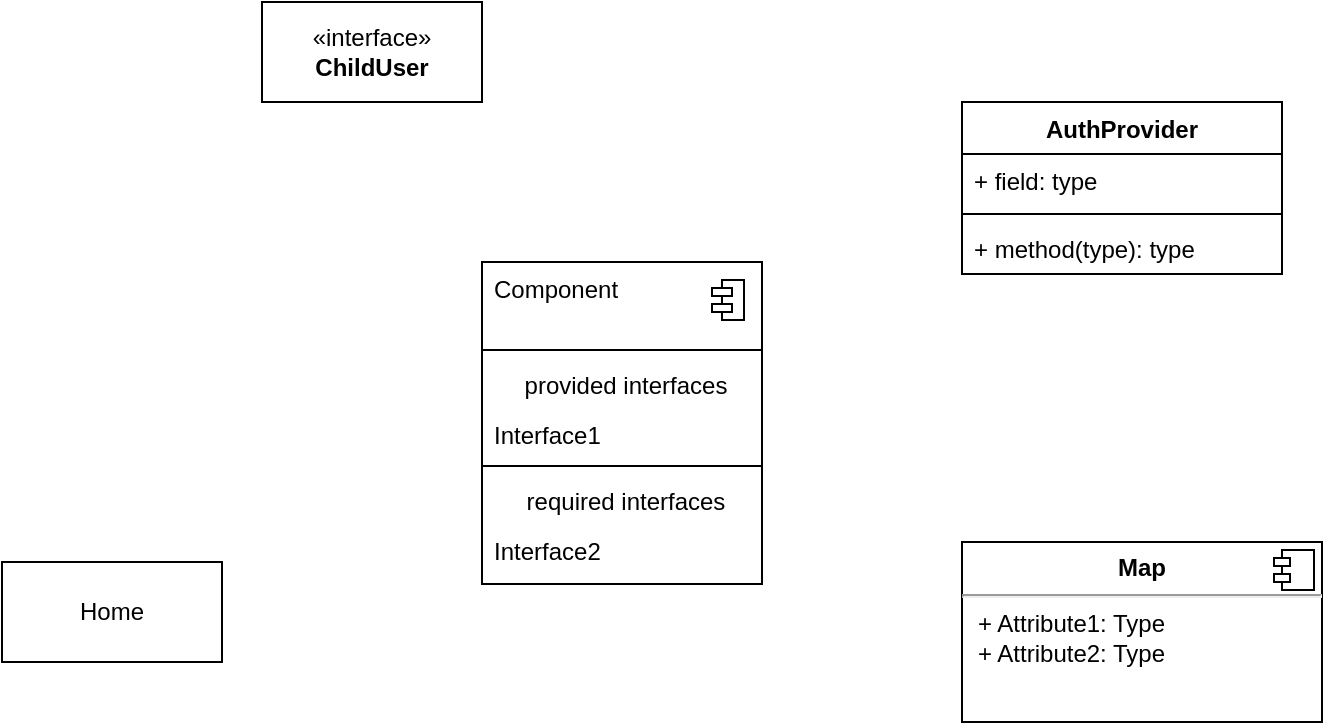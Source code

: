 <mxfile version="21.1.5" type="github">
  <diagram name="ページ1" id="A0RFGYicWgXDQkOwgbv-">
    <mxGraphModel dx="1314" dy="1334" grid="1" gridSize="10" guides="1" tooltips="1" connect="1" arrows="1" fold="1" page="1" pageScale="1" pageWidth="1169" pageHeight="827" math="0" shadow="0">
      <root>
        <mxCell id="0" />
        <mxCell id="1" parent="0" />
        <mxCell id="_fHnPlDk8DKdOJCBfL9G-7" value="«interface»&lt;br&gt;&lt;b&gt;ChildUser&lt;/b&gt;" style="html=1;whiteSpace=wrap;" vertex="1" parent="1">
          <mxGeometry x="310" y="70" width="110" height="50" as="geometry" />
        </mxCell>
        <mxCell id="_fHnPlDk8DKdOJCBfL9G-8" value="AuthProvider" style="swimlane;fontStyle=1;align=center;verticalAlign=top;childLayout=stackLayout;horizontal=1;startSize=26;horizontalStack=0;resizeParent=1;resizeParentMax=0;resizeLast=0;collapsible=1;marginBottom=0;whiteSpace=wrap;html=1;" vertex="1" parent="1">
          <mxGeometry x="660" y="120" width="160" height="86" as="geometry">
            <mxRectangle x="230" y="300" width="100" height="30" as="alternateBounds" />
          </mxGeometry>
        </mxCell>
        <mxCell id="_fHnPlDk8DKdOJCBfL9G-9" value="+ field: type" style="text;strokeColor=none;fillColor=none;align=left;verticalAlign=top;spacingLeft=4;spacingRight=4;overflow=hidden;rotatable=0;points=[[0,0.5],[1,0.5]];portConstraint=eastwest;whiteSpace=wrap;html=1;" vertex="1" parent="_fHnPlDk8DKdOJCBfL9G-8">
          <mxGeometry y="26" width="160" height="26" as="geometry" />
        </mxCell>
        <mxCell id="_fHnPlDk8DKdOJCBfL9G-10" value="" style="line;strokeWidth=1;fillColor=none;align=left;verticalAlign=middle;spacingTop=-1;spacingLeft=3;spacingRight=3;rotatable=0;labelPosition=right;points=[];portConstraint=eastwest;strokeColor=inherit;" vertex="1" parent="_fHnPlDk8DKdOJCBfL9G-8">
          <mxGeometry y="52" width="160" height="8" as="geometry" />
        </mxCell>
        <mxCell id="_fHnPlDk8DKdOJCBfL9G-11" value="+ method(type): type" style="text;strokeColor=none;fillColor=none;align=left;verticalAlign=top;spacingLeft=4;spacingRight=4;overflow=hidden;rotatable=0;points=[[0,0.5],[1,0.5]];portConstraint=eastwest;whiteSpace=wrap;html=1;" vertex="1" parent="_fHnPlDk8DKdOJCBfL9G-8">
          <mxGeometry y="60" width="160" height="26" as="geometry" />
        </mxCell>
        <mxCell id="_fHnPlDk8DKdOJCBfL9G-12" value="Home" style="html=1;whiteSpace=wrap;" vertex="1" parent="1">
          <mxGeometry x="180" y="350" width="110" height="50" as="geometry" />
        </mxCell>
        <mxCell id="_fHnPlDk8DKdOJCBfL9G-13" value="&lt;p style=&quot;margin:0px;margin-top:6px;text-align:center;&quot;&gt;&lt;b&gt;Map&lt;/b&gt;&lt;/p&gt;&lt;hr&gt;&lt;p style=&quot;margin:0px;margin-left:8px;&quot;&gt;+ Attribute1: Type&lt;br&gt;+ Attribute2: Type&lt;/p&gt;" style="align=left;overflow=fill;html=1;dropTarget=0;whiteSpace=wrap;" vertex="1" parent="1">
          <mxGeometry x="660" y="340" width="180" height="90" as="geometry" />
        </mxCell>
        <mxCell id="_fHnPlDk8DKdOJCBfL9G-14" value="" style="shape=component;jettyWidth=8;jettyHeight=4;" vertex="1" parent="_fHnPlDk8DKdOJCBfL9G-13">
          <mxGeometry x="1" width="20" height="20" relative="1" as="geometry">
            <mxPoint x="-24" y="4" as="offset" />
          </mxGeometry>
        </mxCell>
        <mxCell id="_fHnPlDk8DKdOJCBfL9G-15" value="" style="fontStyle=1;align=center;verticalAlign=top;childLayout=stackLayout;horizontal=1;horizontalStack=0;resizeParent=1;resizeParentMax=0;resizeLast=0;marginBottom=0;" vertex="1" parent="1">
          <mxGeometry x="420" y="200" width="140" height="161" as="geometry" />
        </mxCell>
        <mxCell id="_fHnPlDk8DKdOJCBfL9G-16" value="Component" style="html=1;align=left;spacingLeft=4;verticalAlign=top;strokeColor=none;fillColor=none;whiteSpace=wrap;" vertex="1" parent="_fHnPlDk8DKdOJCBfL9G-15">
          <mxGeometry width="140" height="40" as="geometry" />
        </mxCell>
        <mxCell id="_fHnPlDk8DKdOJCBfL9G-17" value="" style="shape=module;jettyWidth=10;jettyHeight=4;" vertex="1" parent="_fHnPlDk8DKdOJCBfL9G-16">
          <mxGeometry x="1" width="16" height="20" relative="1" as="geometry">
            <mxPoint x="-25" y="9" as="offset" />
          </mxGeometry>
        </mxCell>
        <mxCell id="_fHnPlDk8DKdOJCBfL9G-18" value="" style="line;strokeWidth=1;fillColor=none;align=left;verticalAlign=middle;spacingTop=-1;spacingLeft=3;spacingRight=3;rotatable=0;labelPosition=right;points=[];portConstraint=eastwest;" vertex="1" parent="_fHnPlDk8DKdOJCBfL9G-15">
          <mxGeometry y="40" width="140" height="8" as="geometry" />
        </mxCell>
        <mxCell id="_fHnPlDk8DKdOJCBfL9G-19" value="provided interfaces" style="html=1;align=center;spacingLeft=4;verticalAlign=top;strokeColor=none;fillColor=none;whiteSpace=wrap;" vertex="1" parent="_fHnPlDk8DKdOJCBfL9G-15">
          <mxGeometry y="48" width="140" height="25" as="geometry" />
        </mxCell>
        <mxCell id="_fHnPlDk8DKdOJCBfL9G-20" value="Interface1" style="html=1;align=left;spacingLeft=4;verticalAlign=top;strokeColor=none;fillColor=none;whiteSpace=wrap;" vertex="1" parent="_fHnPlDk8DKdOJCBfL9G-15">
          <mxGeometry y="73" width="140" height="25" as="geometry" />
        </mxCell>
        <mxCell id="_fHnPlDk8DKdOJCBfL9G-21" value="" style="line;strokeWidth=1;fillColor=none;align=left;verticalAlign=middle;spacingTop=-1;spacingLeft=3;spacingRight=3;rotatable=0;labelPosition=right;points=[];portConstraint=eastwest;" vertex="1" parent="_fHnPlDk8DKdOJCBfL9G-15">
          <mxGeometry y="98" width="140" height="8" as="geometry" />
        </mxCell>
        <mxCell id="_fHnPlDk8DKdOJCBfL9G-22" value="required interfaces" style="html=1;align=center;spacingLeft=4;verticalAlign=top;strokeColor=none;fillColor=none;whiteSpace=wrap;" vertex="1" parent="_fHnPlDk8DKdOJCBfL9G-15">
          <mxGeometry y="106" width="140" height="25" as="geometry" />
        </mxCell>
        <mxCell id="_fHnPlDk8DKdOJCBfL9G-23" value="Interface2" style="html=1;align=left;spacingLeft=4;verticalAlign=top;strokeColor=none;fillColor=none;whiteSpace=wrap;" vertex="1" parent="_fHnPlDk8DKdOJCBfL9G-15">
          <mxGeometry y="131" width="140" height="30" as="geometry" />
        </mxCell>
      </root>
    </mxGraphModel>
  </diagram>
</mxfile>
